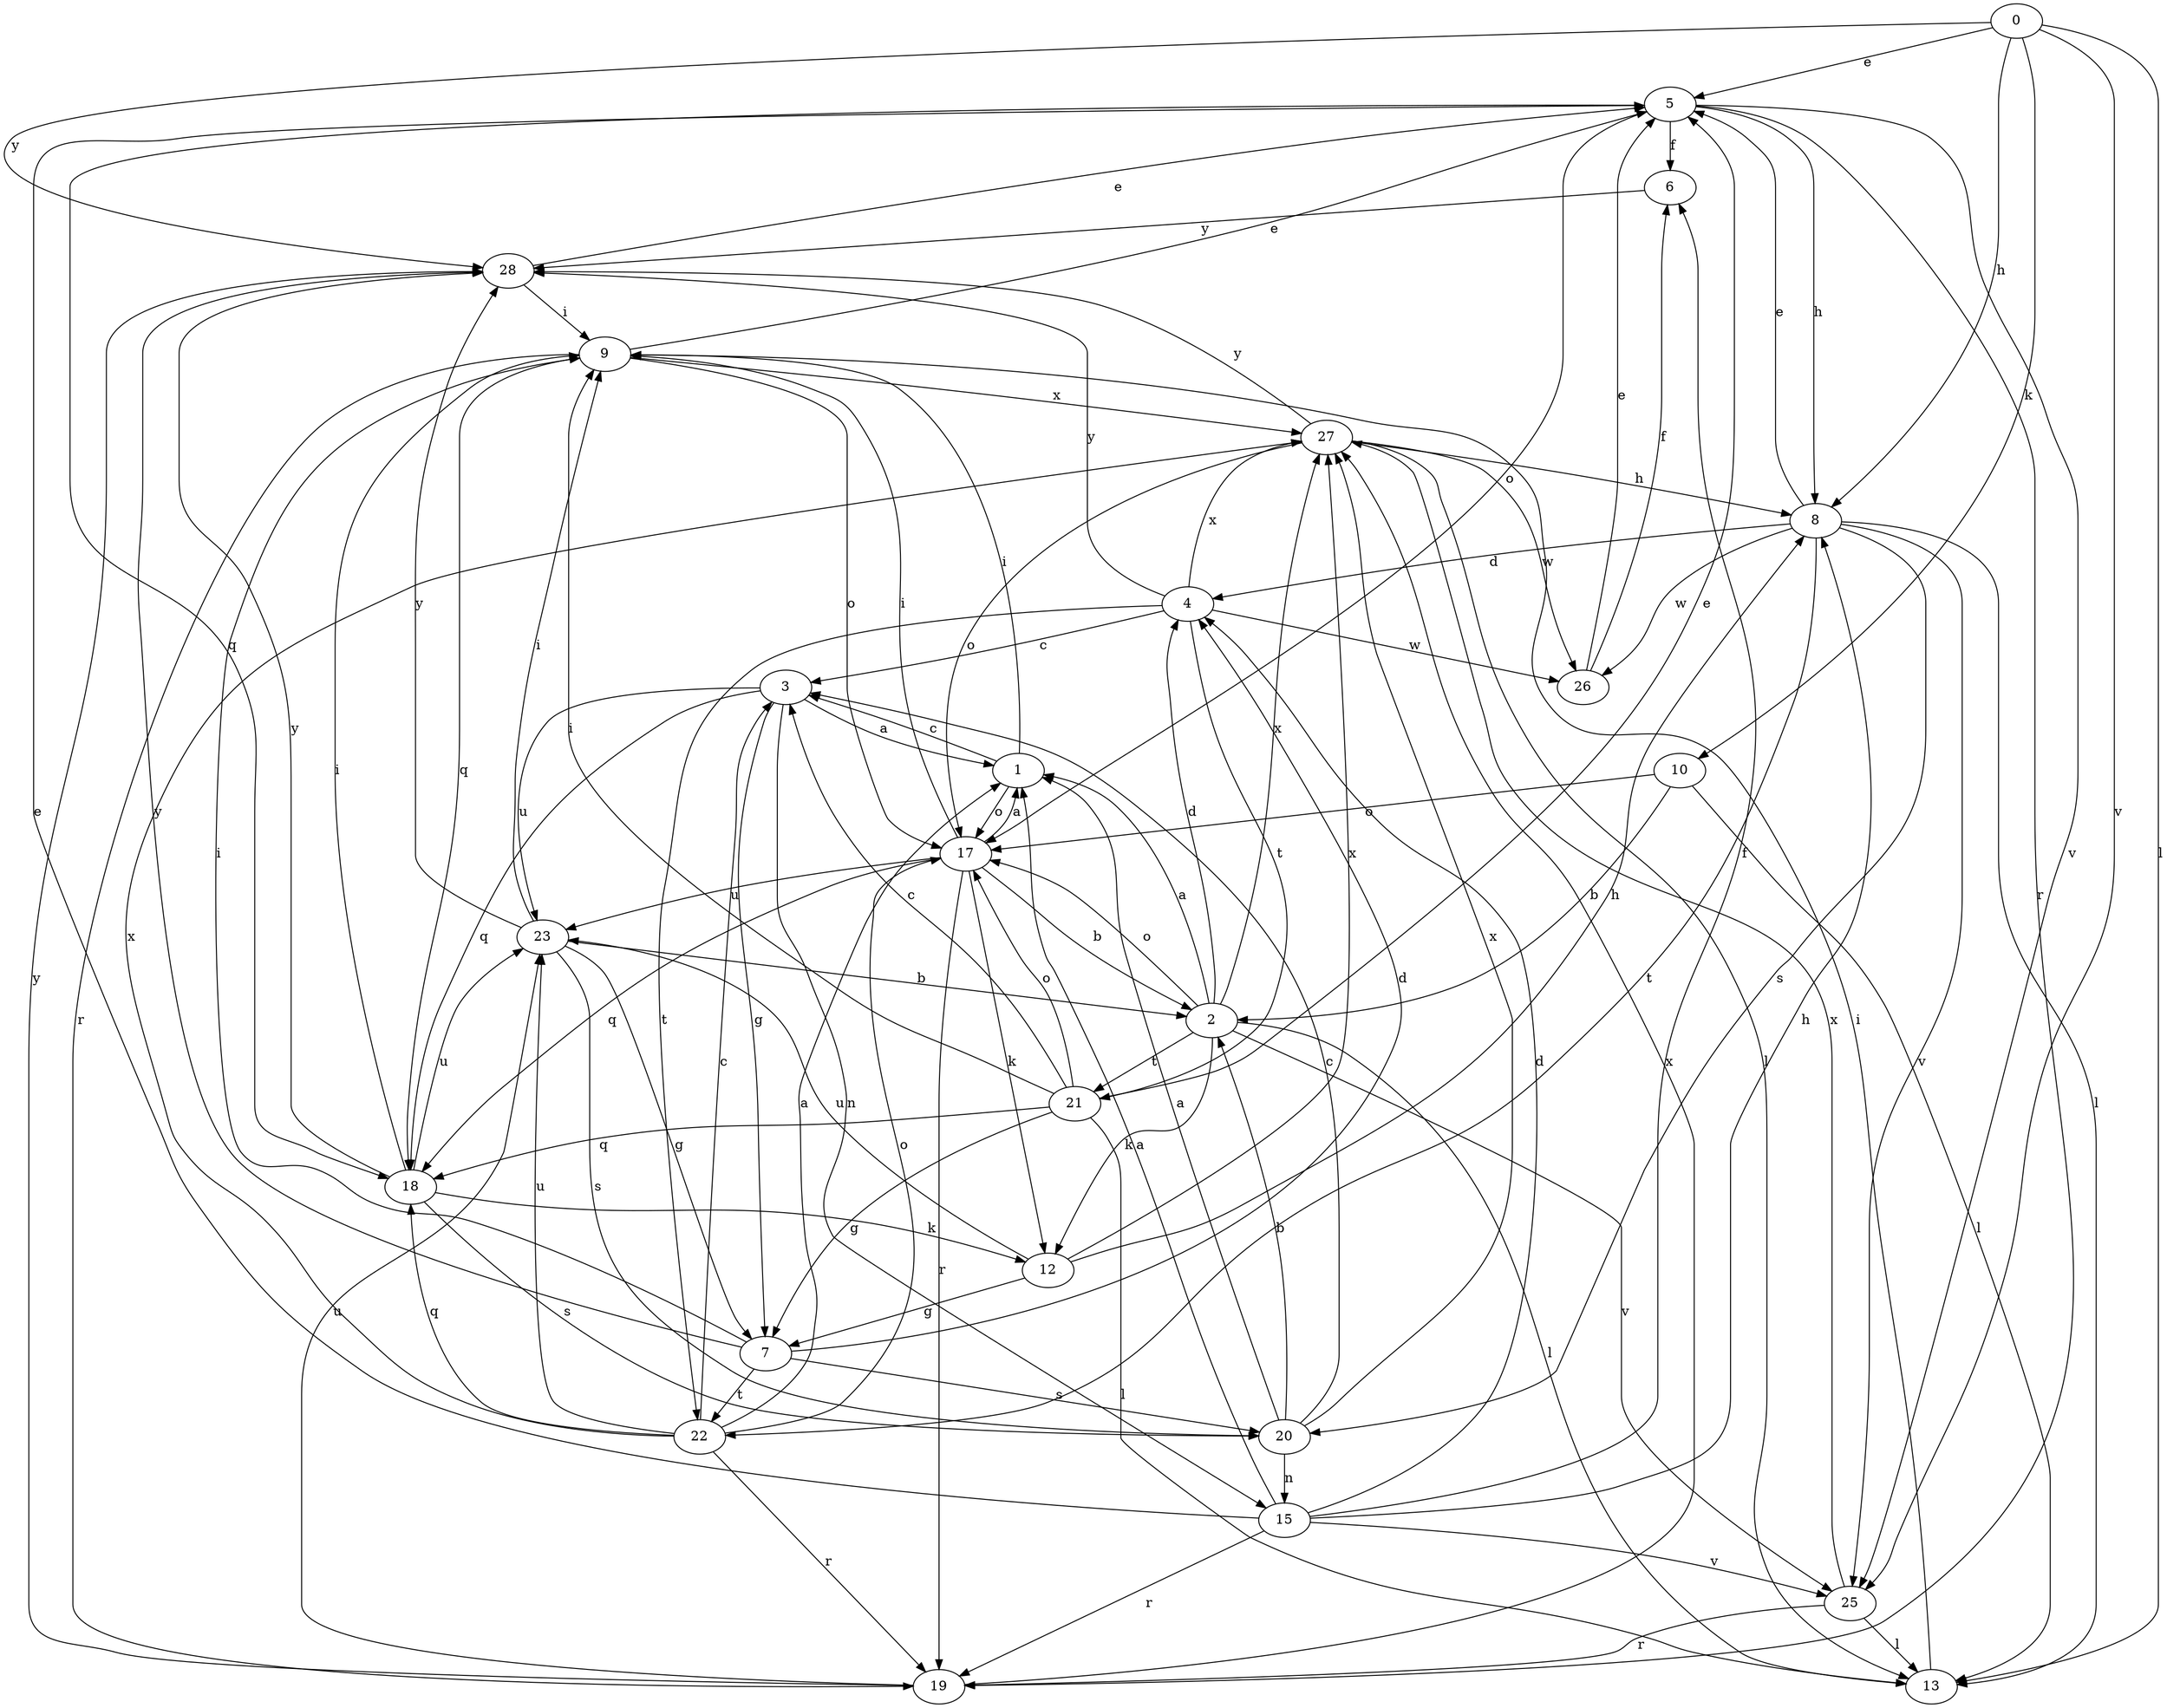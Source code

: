 strict digraph  {
0;
1;
2;
3;
4;
5;
6;
7;
8;
9;
10;
12;
13;
15;
17;
18;
19;
20;
21;
22;
23;
25;
26;
27;
28;
0 -> 5  [label=e];
0 -> 8  [label=h];
0 -> 10  [label=k];
0 -> 13  [label=l];
0 -> 25  [label=v];
0 -> 28  [label=y];
1 -> 3  [label=c];
1 -> 9  [label=i];
1 -> 17  [label=o];
2 -> 1  [label=a];
2 -> 4  [label=d];
2 -> 12  [label=k];
2 -> 13  [label=l];
2 -> 17  [label=o];
2 -> 21  [label=t];
2 -> 25  [label=v];
2 -> 27  [label=x];
3 -> 1  [label=a];
3 -> 7  [label=g];
3 -> 15  [label=n];
3 -> 18  [label=q];
3 -> 23  [label=u];
4 -> 3  [label=c];
4 -> 21  [label=t];
4 -> 22  [label=t];
4 -> 26  [label=w];
4 -> 27  [label=x];
4 -> 28  [label=y];
5 -> 6  [label=f];
5 -> 8  [label=h];
5 -> 17  [label=o];
5 -> 18  [label=q];
5 -> 19  [label=r];
5 -> 25  [label=v];
6 -> 28  [label=y];
7 -> 4  [label=d];
7 -> 9  [label=i];
7 -> 20  [label=s];
7 -> 22  [label=t];
7 -> 28  [label=y];
8 -> 4  [label=d];
8 -> 5  [label=e];
8 -> 13  [label=l];
8 -> 20  [label=s];
8 -> 22  [label=t];
8 -> 25  [label=v];
8 -> 26  [label=w];
9 -> 5  [label=e];
9 -> 17  [label=o];
9 -> 18  [label=q];
9 -> 19  [label=r];
9 -> 27  [label=x];
10 -> 2  [label=b];
10 -> 13  [label=l];
10 -> 17  [label=o];
12 -> 7  [label=g];
12 -> 8  [label=h];
12 -> 23  [label=u];
12 -> 27  [label=x];
13 -> 9  [label=i];
15 -> 1  [label=a];
15 -> 4  [label=d];
15 -> 5  [label=e];
15 -> 6  [label=f];
15 -> 8  [label=h];
15 -> 19  [label=r];
15 -> 25  [label=v];
17 -> 1  [label=a];
17 -> 2  [label=b];
17 -> 9  [label=i];
17 -> 12  [label=k];
17 -> 18  [label=q];
17 -> 19  [label=r];
17 -> 23  [label=u];
18 -> 9  [label=i];
18 -> 12  [label=k];
18 -> 20  [label=s];
18 -> 23  [label=u];
18 -> 28  [label=y];
19 -> 23  [label=u];
19 -> 27  [label=x];
19 -> 28  [label=y];
20 -> 1  [label=a];
20 -> 2  [label=b];
20 -> 3  [label=c];
20 -> 15  [label=n];
20 -> 27  [label=x];
21 -> 3  [label=c];
21 -> 5  [label=e];
21 -> 7  [label=g];
21 -> 9  [label=i];
21 -> 13  [label=l];
21 -> 17  [label=o];
21 -> 18  [label=q];
22 -> 1  [label=a];
22 -> 3  [label=c];
22 -> 17  [label=o];
22 -> 18  [label=q];
22 -> 19  [label=r];
22 -> 23  [label=u];
22 -> 27  [label=x];
23 -> 2  [label=b];
23 -> 7  [label=g];
23 -> 9  [label=i];
23 -> 20  [label=s];
23 -> 28  [label=y];
25 -> 13  [label=l];
25 -> 19  [label=r];
25 -> 27  [label=x];
26 -> 5  [label=e];
26 -> 6  [label=f];
27 -> 8  [label=h];
27 -> 13  [label=l];
27 -> 17  [label=o];
27 -> 26  [label=w];
27 -> 28  [label=y];
28 -> 5  [label=e];
28 -> 9  [label=i];
}
